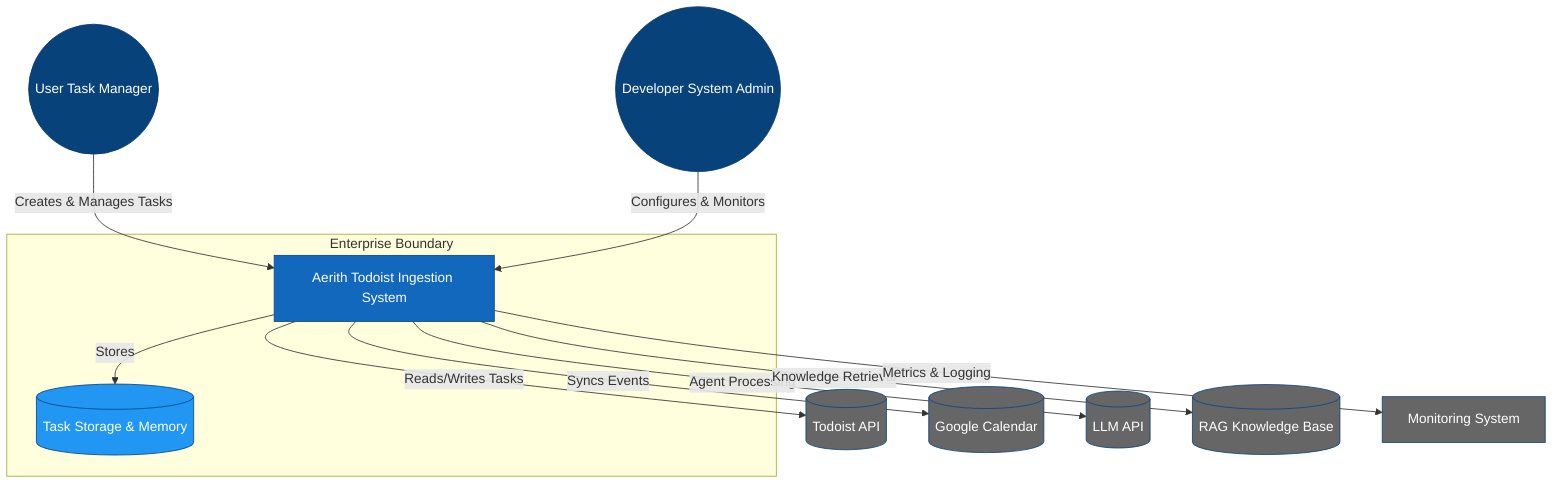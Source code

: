 flowchart TB
    %% Styling
    classDef person fill:#08427b,stroke:#073b6f,color:#fff
    classDef system fill:#1168bd,stroke:#0b4884,color:#fff
    classDef external fill:#666,stroke:#0b4884,color:#fff
    classDef boundary fill:none,stroke:#666,stroke-dasharray: 5 5
    classDef storage fill:#2196f3,stroke:#0b4884,color:#fff

    %% Nodes
    User((User Task Manager)):::person
    Developer((Developer System Admin)):::person
    
    subgraph Enterprise[Enterprise Boundary]
        AerithSystem[Aerith Todoist Ingestion System]:::system
        DataStore[(Task Storage & Memory)]:::storage
    end
    
    %% External Systems
    Todoist[(Todoist API)]:::external
    Calendar[(Google Calendar)]:::external
    LLM[(LLM API)]:::external
    RAG[(RAG Knowledge Base)]:::external
    Monitoring[Monitoring System]:::external

    %% Relationships
    User -->|Creates & Manages Tasks| AerithSystem
    Developer -->|Configures & Monitors| AerithSystem
    AerithSystem -->|Reads/Writes Tasks| Todoist
    AerithSystem -->|Syncs Events| Calendar
    AerithSystem -->|Agent Processing| LLM
    AerithSystem -->|Knowledge Retrieval| RAG
    AerithSystem -->|Stores| DataStore
    AerithSystem -->|Metrics & Logging| Monitoring